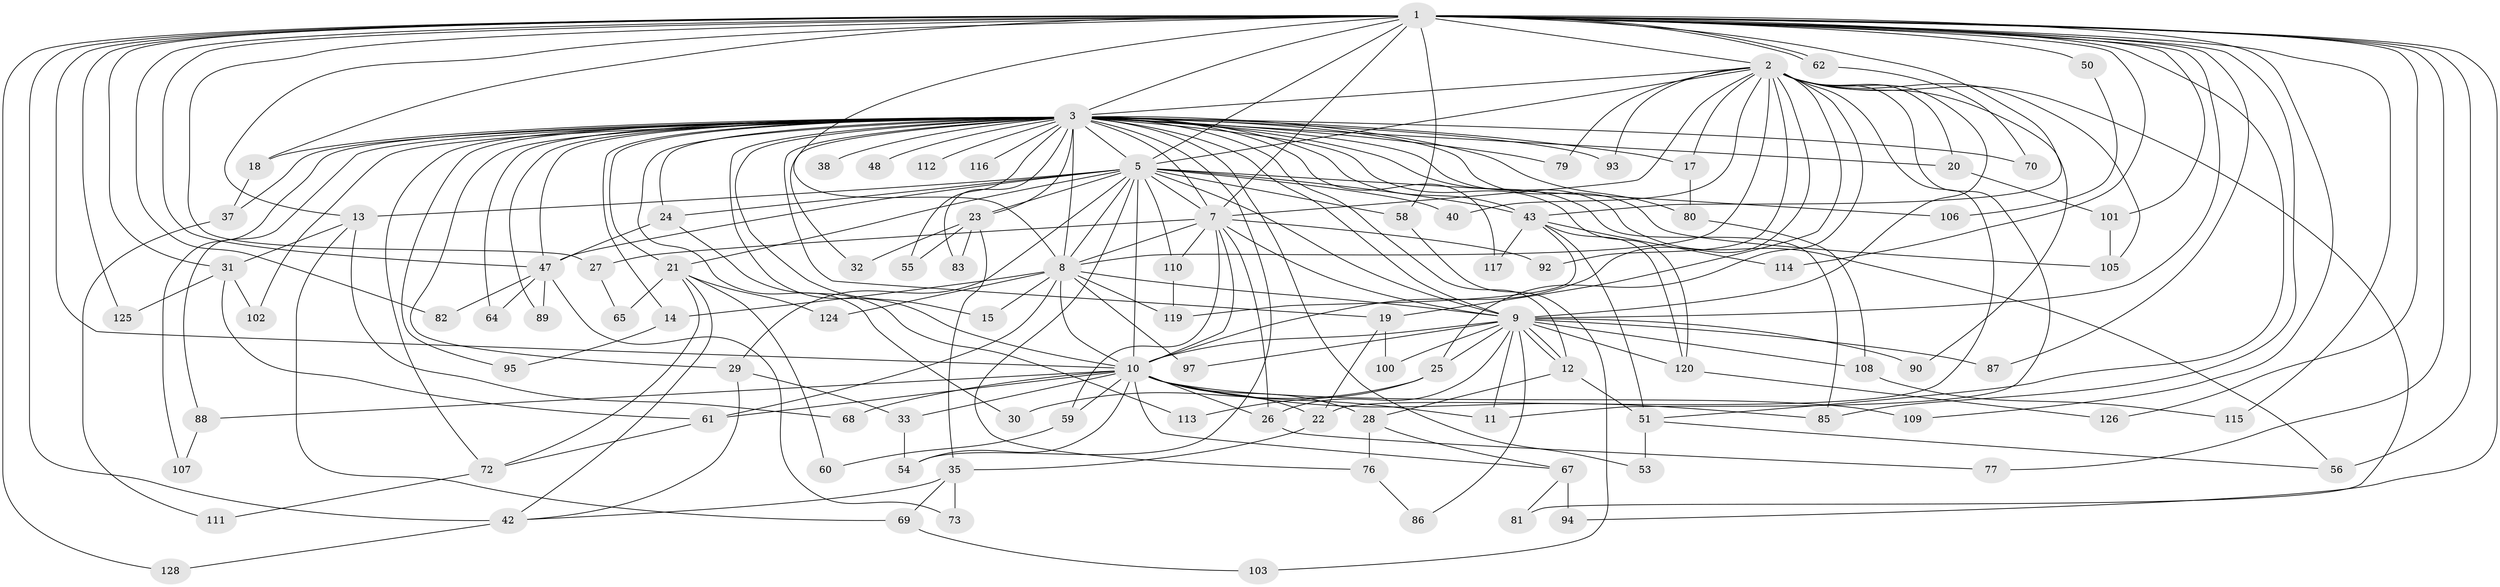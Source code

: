 // original degree distribution, {25: 0.015625, 26: 0.0078125, 23: 0.0078125, 21: 0.0078125, 38: 0.0078125, 13: 0.0078125, 15: 0.0078125, 22: 0.015625, 3: 0.2578125, 5: 0.0390625, 6: 0.0078125, 2: 0.5, 4: 0.0859375, 7: 0.015625, 8: 0.015625}
// Generated by graph-tools (version 1.1) at 2025/41/03/06/25 10:41:40]
// undirected, 98 vertices, 221 edges
graph export_dot {
graph [start="1"]
  node [color=gray90,style=filled];
  1 [super="+4"];
  2 [super="+91"];
  3 [super="+6"];
  5 [super="+78"];
  7 [super="+84"];
  8 [super="+121"];
  9 [super="+34"];
  10 [super="+122"];
  11 [super="+36"];
  12 [super="+99"];
  13 [super="+16"];
  14;
  15;
  17;
  18;
  19;
  20 [super="+45"];
  21 [super="+71"];
  22 [super="+66"];
  23 [super="+74"];
  24 [super="+57"];
  25;
  26 [super="+49"];
  27;
  28;
  29;
  30 [super="+41"];
  31 [super="+39"];
  32;
  33;
  35 [super="+44"];
  37;
  38;
  40;
  42 [super="+46"];
  43 [super="+127"];
  47 [super="+75"];
  48;
  50;
  51 [super="+52"];
  53;
  54 [super="+123"];
  55;
  56 [super="+96"];
  58;
  59;
  60;
  61 [super="+63"];
  62 [super="+98"];
  64;
  65;
  67;
  68;
  69;
  70;
  72 [super="+104"];
  73;
  76;
  77;
  79;
  80;
  81;
  82;
  83;
  85;
  86;
  87;
  88;
  89;
  90;
  92;
  93;
  94;
  95;
  97;
  100;
  101 [super="+118"];
  102;
  103;
  105;
  106;
  107;
  108;
  109;
  110;
  111;
  112;
  113;
  114;
  115;
  116;
  117;
  119;
  120;
  124;
  125;
  126;
  128;
  1 -- 2 [weight=3];
  1 -- 3 [weight=4];
  1 -- 5 [weight=2];
  1 -- 7 [weight=2];
  1 -- 8 [weight=2];
  1 -- 9 [weight=2];
  1 -- 10 [weight=2];
  1 -- 47;
  1 -- 50 [weight=2];
  1 -- 58;
  1 -- 62;
  1 -- 62;
  1 -- 77;
  1 -- 85;
  1 -- 87;
  1 -- 94;
  1 -- 114;
  1 -- 115;
  1 -- 128;
  1 -- 13 [weight=2];
  1 -- 18;
  1 -- 82;
  1 -- 27;
  1 -- 31 [weight=2];
  1 -- 101;
  1 -- 42 [weight=2];
  1 -- 43;
  1 -- 109;
  1 -- 125;
  1 -- 126;
  1 -- 56;
  1 -- 51;
  2 -- 3 [weight=2];
  2 -- 5;
  2 -- 7;
  2 -- 8;
  2 -- 9 [weight=2];
  2 -- 10;
  2 -- 17;
  2 -- 19;
  2 -- 20 [weight=2];
  2 -- 22;
  2 -- 25;
  2 -- 40;
  2 -- 79;
  2 -- 81;
  2 -- 90;
  2 -- 92;
  2 -- 93;
  2 -- 105;
  2 -- 11;
  3 -- 5 [weight=2];
  3 -- 7 [weight=2];
  3 -- 8 [weight=2];
  3 -- 9 [weight=2];
  3 -- 10 [weight=2];
  3 -- 14;
  3 -- 23 [weight=2];
  3 -- 24;
  3 -- 30 [weight=2];
  3 -- 37;
  3 -- 43;
  3 -- 47;
  3 -- 48 [weight=2];
  3 -- 56;
  3 -- 64;
  3 -- 80;
  3 -- 88;
  3 -- 105;
  3 -- 107;
  3 -- 112 [weight=2];
  3 -- 116 [weight=2];
  3 -- 15;
  3 -- 17;
  3 -- 18;
  3 -- 19;
  3 -- 20;
  3 -- 21;
  3 -- 29;
  3 -- 32;
  3 -- 38;
  3 -- 53;
  3 -- 54;
  3 -- 55;
  3 -- 70;
  3 -- 72;
  3 -- 79;
  3 -- 83;
  3 -- 85;
  3 -- 89;
  3 -- 93;
  3 -- 95;
  3 -- 102;
  3 -- 117;
  3 -- 120;
  3 -- 12;
  5 -- 7 [weight=2];
  5 -- 8;
  5 -- 9;
  5 -- 10;
  5 -- 13;
  5 -- 21;
  5 -- 23;
  5 -- 24;
  5 -- 29;
  5 -- 40;
  5 -- 58;
  5 -- 76;
  5 -- 110;
  5 -- 106;
  5 -- 43;
  5 -- 47;
  7 -- 8;
  7 -- 9;
  7 -- 10;
  7 -- 26;
  7 -- 27;
  7 -- 59;
  7 -- 92;
  7 -- 110;
  8 -- 9;
  8 -- 10;
  8 -- 14;
  8 -- 15;
  8 -- 61;
  8 -- 97;
  8 -- 124;
  8 -- 119;
  9 -- 10;
  9 -- 11;
  9 -- 12;
  9 -- 12;
  9 -- 25;
  9 -- 26;
  9 -- 86;
  9 -- 87;
  9 -- 90;
  9 -- 97;
  9 -- 100;
  9 -- 108;
  9 -- 120;
  10 -- 11;
  10 -- 28;
  10 -- 33;
  10 -- 59;
  10 -- 67;
  10 -- 68;
  10 -- 88;
  10 -- 109;
  10 -- 85;
  10 -- 26;
  10 -- 61;
  10 -- 54;
  10 -- 22;
  12 -- 28;
  12 -- 51;
  13 -- 31;
  13 -- 68;
  13 -- 69;
  14 -- 95;
  17 -- 80;
  18 -- 37;
  19 -- 22;
  19 -- 100;
  20 -- 101;
  21 -- 60;
  21 -- 65;
  21 -- 72;
  21 -- 124;
  21 -- 42;
  22 -- 35;
  23 -- 32;
  23 -- 35;
  23 -- 55;
  23 -- 83;
  24 -- 113;
  24 -- 47;
  25 -- 30;
  25 -- 113;
  26 -- 77;
  27 -- 65;
  28 -- 67;
  28 -- 76;
  29 -- 33;
  29 -- 42;
  31 -- 102;
  31 -- 125;
  31 -- 61;
  33 -- 54;
  35 -- 73;
  35 -- 42;
  35 -- 69;
  37 -- 111;
  42 -- 128;
  43 -- 51;
  43 -- 114;
  43 -- 117;
  43 -- 119;
  43 -- 120;
  47 -- 64;
  47 -- 73;
  47 -- 82;
  47 -- 89;
  50 -- 106;
  51 -- 53;
  51 -- 56;
  58 -- 103;
  59 -- 60;
  61 -- 72;
  62 -- 70;
  67 -- 81;
  67 -- 94;
  69 -- 103;
  72 -- 111;
  76 -- 86;
  80 -- 108;
  88 -- 107;
  101 -- 105;
  108 -- 115;
  110 -- 119;
  120 -- 126;
}

